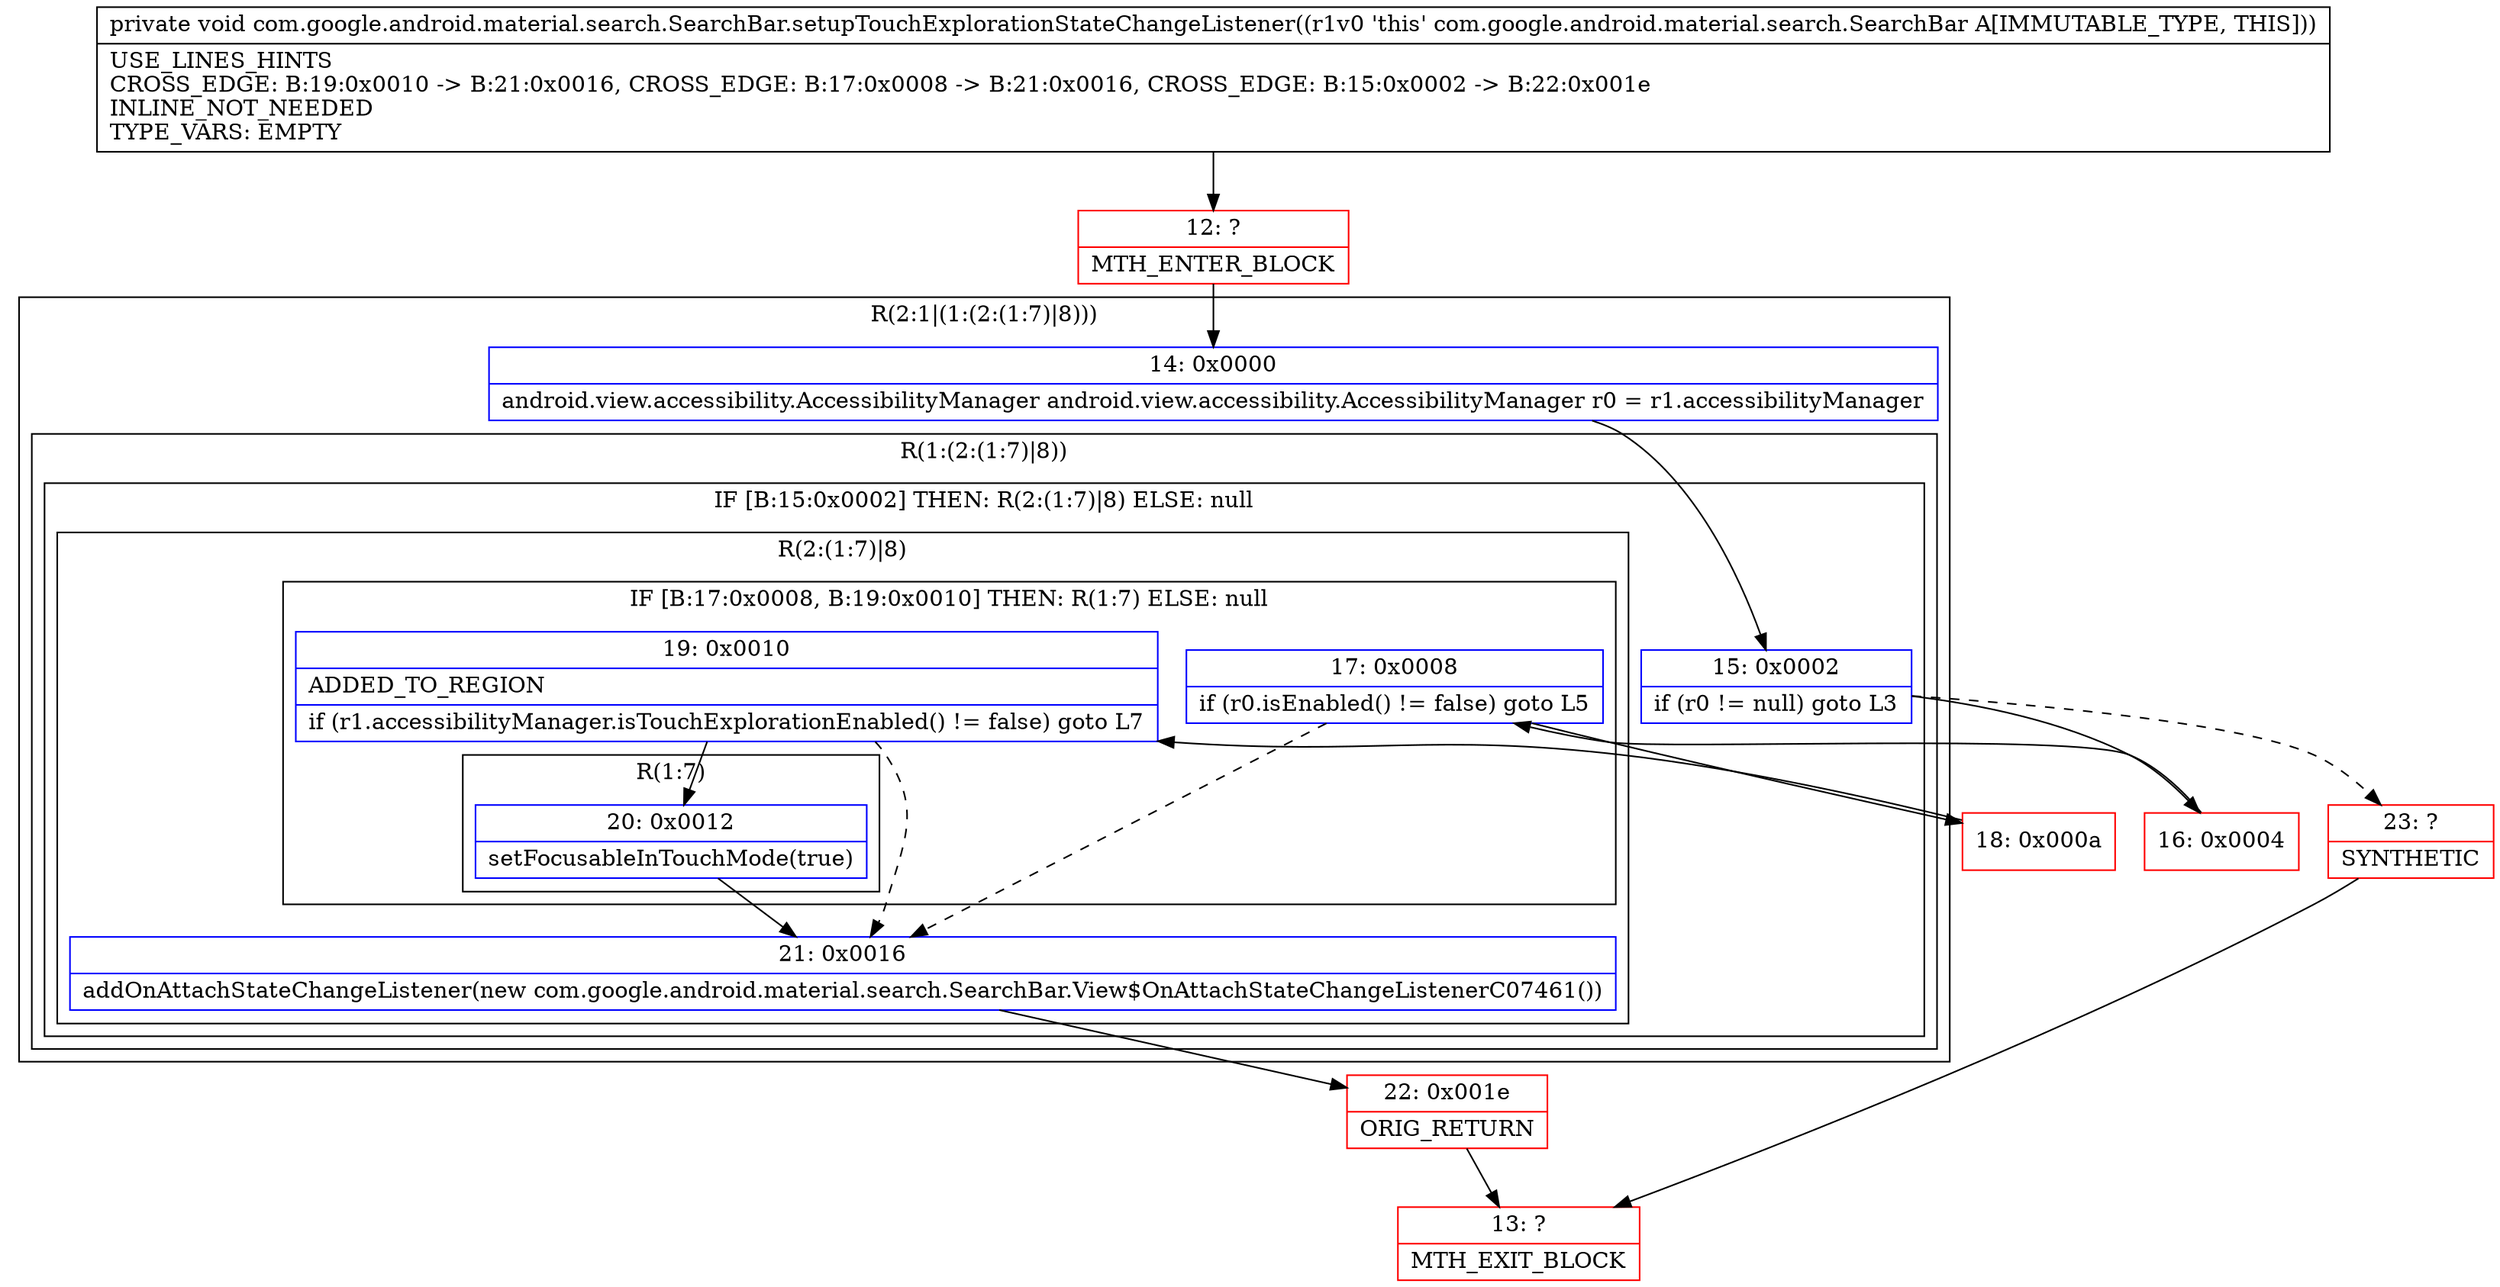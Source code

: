 digraph "CFG forcom.google.android.material.search.SearchBar.setupTouchExplorationStateChangeListener()V" {
subgraph cluster_Region_1495852571 {
label = "R(2:1|(1:(2:(1:7)|8)))";
node [shape=record,color=blue];
Node_14 [shape=record,label="{14\:\ 0x0000|android.view.accessibility.AccessibilityManager android.view.accessibility.AccessibilityManager r0 = r1.accessibilityManager\l}"];
subgraph cluster_Region_841751190 {
label = "R(1:(2:(1:7)|8))";
node [shape=record,color=blue];
subgraph cluster_IfRegion_208139680 {
label = "IF [B:15:0x0002] THEN: R(2:(1:7)|8) ELSE: null";
node [shape=record,color=blue];
Node_15 [shape=record,label="{15\:\ 0x0002|if (r0 != null) goto L3\l}"];
subgraph cluster_Region_632647737 {
label = "R(2:(1:7)|8)";
node [shape=record,color=blue];
subgraph cluster_IfRegion_182770861 {
label = "IF [B:17:0x0008, B:19:0x0010] THEN: R(1:7) ELSE: null";
node [shape=record,color=blue];
Node_17 [shape=record,label="{17\:\ 0x0008|if (r0.isEnabled() != false) goto L5\l}"];
Node_19 [shape=record,label="{19\:\ 0x0010|ADDED_TO_REGION\l|if (r1.accessibilityManager.isTouchExplorationEnabled() != false) goto L7\l}"];
subgraph cluster_Region_1268846831 {
label = "R(1:7)";
node [shape=record,color=blue];
Node_20 [shape=record,label="{20\:\ 0x0012|setFocusableInTouchMode(true)\l}"];
}
}
Node_21 [shape=record,label="{21\:\ 0x0016|addOnAttachStateChangeListener(new com.google.android.material.search.SearchBar.View$OnAttachStateChangeListenerC07461())\l}"];
}
}
}
}
Node_12 [shape=record,color=red,label="{12\:\ ?|MTH_ENTER_BLOCK\l}"];
Node_16 [shape=record,color=red,label="{16\:\ 0x0004}"];
Node_18 [shape=record,color=red,label="{18\:\ 0x000a}"];
Node_22 [shape=record,color=red,label="{22\:\ 0x001e|ORIG_RETURN\l}"];
Node_13 [shape=record,color=red,label="{13\:\ ?|MTH_EXIT_BLOCK\l}"];
Node_23 [shape=record,color=red,label="{23\:\ ?|SYNTHETIC\l}"];
MethodNode[shape=record,label="{private void com.google.android.material.search.SearchBar.setupTouchExplorationStateChangeListener((r1v0 'this' com.google.android.material.search.SearchBar A[IMMUTABLE_TYPE, THIS]))  | USE_LINES_HINTS\lCROSS_EDGE: B:19:0x0010 \-\> B:21:0x0016, CROSS_EDGE: B:17:0x0008 \-\> B:21:0x0016, CROSS_EDGE: B:15:0x0002 \-\> B:22:0x001e\lINLINE_NOT_NEEDED\lTYPE_VARS: EMPTY\l}"];
MethodNode -> Node_12;Node_14 -> Node_15;
Node_15 -> Node_16;
Node_15 -> Node_23[style=dashed];
Node_17 -> Node_18;
Node_17 -> Node_21[style=dashed];
Node_19 -> Node_20;
Node_19 -> Node_21[style=dashed];
Node_20 -> Node_21;
Node_21 -> Node_22;
Node_12 -> Node_14;
Node_16 -> Node_17;
Node_18 -> Node_19;
Node_22 -> Node_13;
Node_23 -> Node_13;
}

